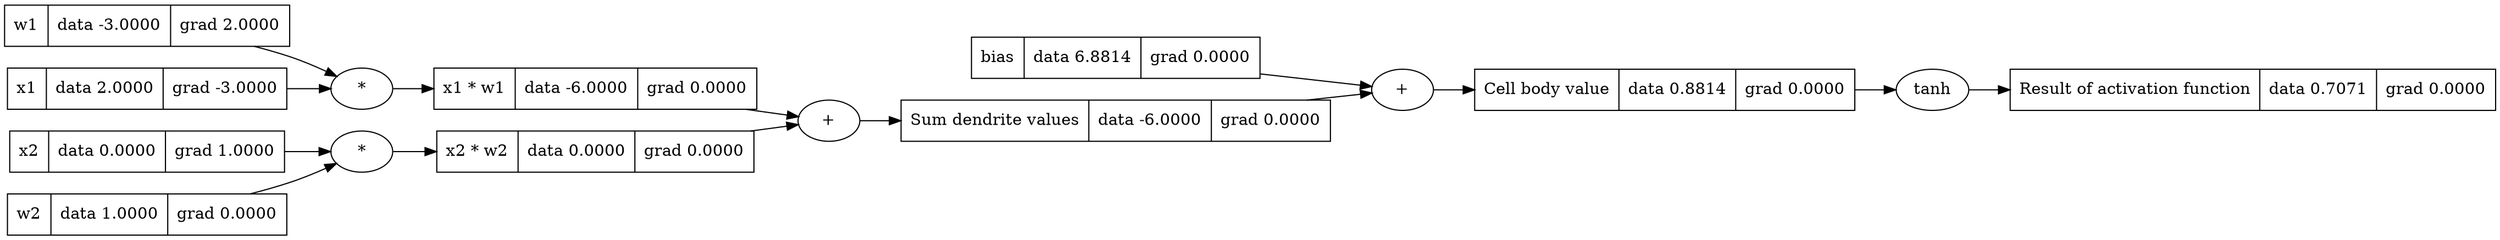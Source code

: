 digraph {
	graph [rankdir=LR]
	4345734160 [label="{x2 * w2 | data 0.0000 | grad 0.0000}" shape=record]
	"4345734160*" [label="*"]
	"4345734160*" -> 4345734160
	4342855232 [label="{w1 | data -3.0000 | grad 2.0000}" shape=record]
	4342855280 [label="{x2 | data 0.0000 | grad 1.0000}" shape=record]
	4345734784 [label="{Result of activation function | data 0.7071 | grad 0.0000}" shape=record]
	"4345734784tanh" [label=tanh]
	"4345734784tanh" -> 4345734784
	4345734352 [label="{Sum dendrite values | data -6.0000 | grad 0.0000}" shape=record]
	"4345734352+" [label="+"]
	"4345734352+" -> 4345734352
	4345734400 [label="{bias | data 6.8814 | grad 0.0000}" shape=record]
	4342854944 [label="{w2 | data 1.0000 | grad 0.0000}" shape=record]
	4342856048 [label="{x1 | data 2.0000 | grad -3.0000}" shape=record]
	4345734016 [label="{x1 * w1 | data -6.0000 | grad 0.0000}" shape=record]
	"4345734016*" [label="*"]
	"4345734016*" -> 4345734016
	4345734592 [label="{Cell body value | data 0.8814 | grad 0.0000}" shape=record]
	"4345734592+" [label="+"]
	"4345734592+" -> 4345734592
	4342856048 -> "4345734016*"
	4345734400 -> "4345734592+"
	4342855232 -> "4345734016*"
	4342854944 -> "4345734160*"
	4342855280 -> "4345734160*"
	4345734160 -> "4345734352+"
	4345734592 -> "4345734784tanh"
	4345734016 -> "4345734352+"
	4345734352 -> "4345734592+"
}
